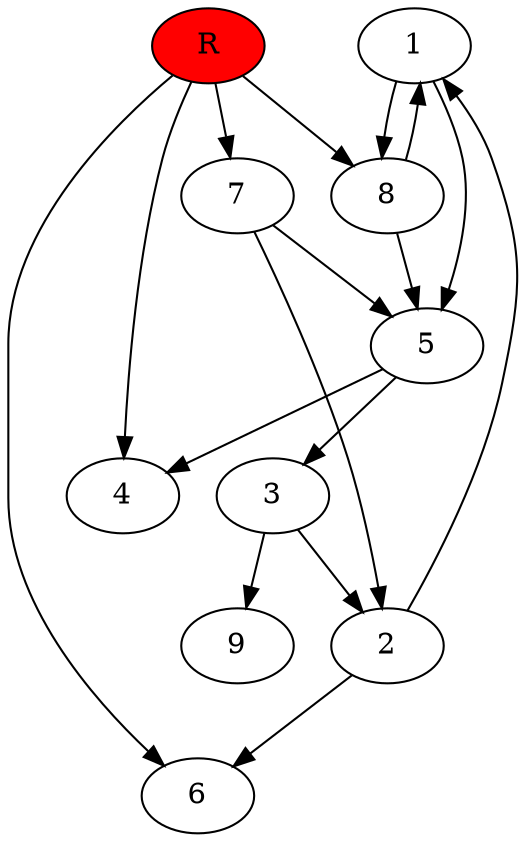 digraph prb37507 {
	1
	2
	3
	4
	5
	6
	7
	8
	R [fillcolor="#ff0000" style=filled]
	1 -> 5
	1 -> 8
	2 -> 1
	2 -> 6
	3 -> 2
	3 -> 9
	5 -> 3
	5 -> 4
	7 -> 2
	7 -> 5
	8 -> 1
	8 -> 5
	R -> 4
	R -> 6
	R -> 7
	R -> 8
}
